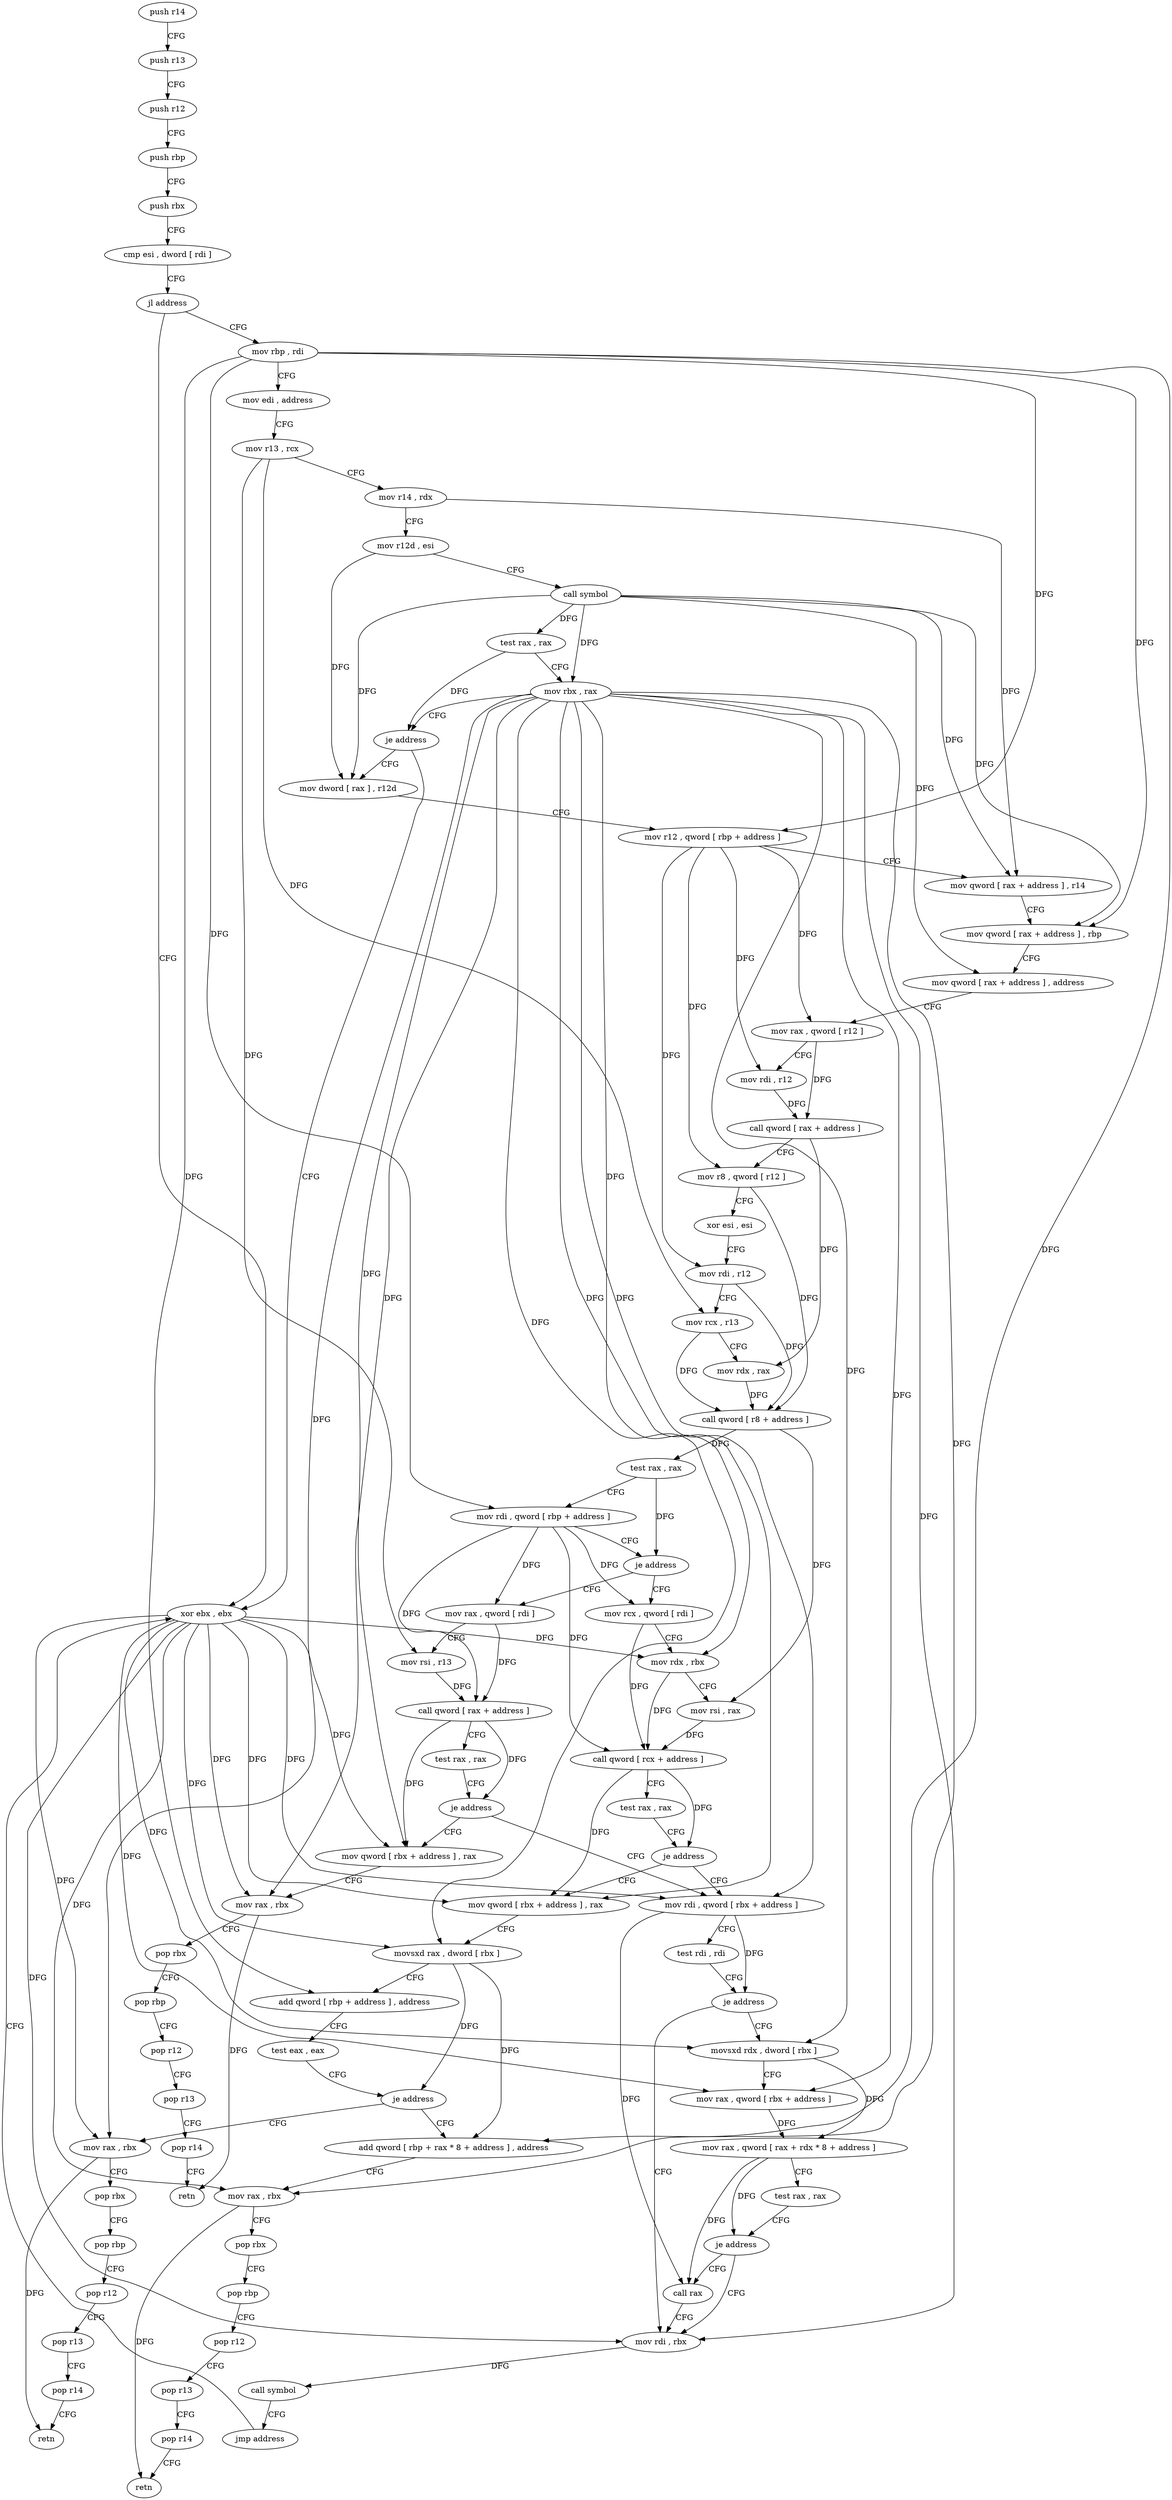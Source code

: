 digraph "func" {
"78720" [label = "push r14" ]
"78722" [label = "push r13" ]
"78724" [label = "push r12" ]
"78726" [label = "push rbp" ]
"78727" [label = "push rbx" ]
"78728" [label = "cmp esi , dword [ rdi ]" ]
"78730" [label = "jl address" ]
"78752" [label = "mov rbp , rdi" ]
"78732" [label = "xor ebx , ebx" ]
"78755" [label = "mov edi , address" ]
"78760" [label = "mov r13 , rcx" ]
"78763" [label = "mov r14 , rdx" ]
"78766" [label = "mov r12d , esi" ]
"78769" [label = "call symbol" ]
"78774" [label = "test rax , rax" ]
"78777" [label = "mov rbx , rax" ]
"78780" [label = "je address" ]
"78782" [label = "mov dword [ rax ] , r12d" ]
"78734" [label = "mov rax , rbx" ]
"78785" [label = "mov r12 , qword [ rbp + address ]" ]
"78792" [label = "mov qword [ rax + address ] , r14" ]
"78796" [label = "mov qword [ rax + address ] , rbp" ]
"78800" [label = "mov qword [ rax + address ] , address" ]
"78808" [label = "mov rax , qword [ r12 ]" ]
"78812" [label = "mov rdi , r12" ]
"78815" [label = "call qword [ rax + address ]" ]
"78818" [label = "mov r8 , qword [ r12 ]" ]
"78822" [label = "xor esi , esi" ]
"78824" [label = "mov rdi , r12" ]
"78827" [label = "mov rcx , r13" ]
"78830" [label = "mov rdx , rax" ]
"78833" [label = "call qword [ r8 + address ]" ]
"78837" [label = "test rax , rax" ]
"78840" [label = "mov rdi , qword [ rbp + address ]" ]
"78847" [label = "je address" ]
"78920" [label = "mov rax , qword [ rdi ]" ]
"78849" [label = "mov rcx , qword [ rdi ]" ]
"78923" [label = "mov rsi , r13" ]
"78926" [label = "call qword [ rax + address ]" ]
"78929" [label = "test rax , rax" ]
"78932" [label = "je address" ]
"78950" [label = "mov rdi , qword [ rbx + address ]" ]
"78934" [label = "mov qword [ rbx + address ] , rax" ]
"78852" [label = "mov rdx , rbx" ]
"78855" [label = "mov rsi , rax" ]
"78858" [label = "call qword [ rcx + address ]" ]
"78864" [label = "test rax , rax" ]
"78867" [label = "je address" ]
"78869" [label = "mov qword [ rbx + address ] , rax" ]
"78954" [label = "test rdi , rdi" ]
"78957" [label = "je address" ]
"78978" [label = "mov rdi , rbx" ]
"78959" [label = "movsxd rdx , dword [ rbx ]" ]
"78938" [label = "mov rax , rbx" ]
"78941" [label = "pop rbx" ]
"78942" [label = "pop rbp" ]
"78943" [label = "pop r12" ]
"78945" [label = "pop r13" ]
"78947" [label = "pop r14" ]
"78949" [label = "retn" ]
"78873" [label = "movsxd rax , dword [ rbx ]" ]
"78876" [label = "add qword [ rbp + address ] , address" ]
"78884" [label = "test eax , eax" ]
"78886" [label = "je address" ]
"78892" [label = "add qword [ rbp + rax * 8 + address ] , address" ]
"78981" [label = "call symbol" ]
"78986" [label = "jmp address" ]
"78962" [label = "mov rax , qword [ rbx + address ]" ]
"78966" [label = "mov rax , qword [ rax + rdx * 8 + address ]" ]
"78971" [label = "test rax , rax" ]
"78974" [label = "je address" ]
"78976" [label = "call rax" ]
"78737" [label = "pop rbx" ]
"78738" [label = "pop rbp" ]
"78739" [label = "pop r12" ]
"78741" [label = "pop r13" ]
"78743" [label = "pop r14" ]
"78745" [label = "retn" ]
"78901" [label = "mov rax , rbx" ]
"78904" [label = "pop rbx" ]
"78905" [label = "pop rbp" ]
"78906" [label = "pop r12" ]
"78908" [label = "pop r13" ]
"78910" [label = "pop r14" ]
"78912" [label = "retn" ]
"78720" -> "78722" [ label = "CFG" ]
"78722" -> "78724" [ label = "CFG" ]
"78724" -> "78726" [ label = "CFG" ]
"78726" -> "78727" [ label = "CFG" ]
"78727" -> "78728" [ label = "CFG" ]
"78728" -> "78730" [ label = "CFG" ]
"78730" -> "78752" [ label = "CFG" ]
"78730" -> "78732" [ label = "CFG" ]
"78752" -> "78755" [ label = "CFG" ]
"78752" -> "78785" [ label = "DFG" ]
"78752" -> "78796" [ label = "DFG" ]
"78752" -> "78840" [ label = "DFG" ]
"78752" -> "78876" [ label = "DFG" ]
"78752" -> "78892" [ label = "DFG" ]
"78732" -> "78734" [ label = "DFG" ]
"78732" -> "78852" [ label = "DFG" ]
"78732" -> "78950" [ label = "DFG" ]
"78732" -> "78934" [ label = "DFG" ]
"78732" -> "78938" [ label = "DFG" ]
"78732" -> "78869" [ label = "DFG" ]
"78732" -> "78873" [ label = "DFG" ]
"78732" -> "78978" [ label = "DFG" ]
"78732" -> "78959" [ label = "DFG" ]
"78732" -> "78962" [ label = "DFG" ]
"78732" -> "78901" [ label = "DFG" ]
"78755" -> "78760" [ label = "CFG" ]
"78760" -> "78763" [ label = "CFG" ]
"78760" -> "78827" [ label = "DFG" ]
"78760" -> "78923" [ label = "DFG" ]
"78763" -> "78766" [ label = "CFG" ]
"78763" -> "78792" [ label = "DFG" ]
"78766" -> "78769" [ label = "CFG" ]
"78766" -> "78782" [ label = "DFG" ]
"78769" -> "78774" [ label = "DFG" ]
"78769" -> "78777" [ label = "DFG" ]
"78769" -> "78782" [ label = "DFG" ]
"78769" -> "78792" [ label = "DFG" ]
"78769" -> "78796" [ label = "DFG" ]
"78769" -> "78800" [ label = "DFG" ]
"78774" -> "78777" [ label = "CFG" ]
"78774" -> "78780" [ label = "DFG" ]
"78777" -> "78780" [ label = "CFG" ]
"78777" -> "78734" [ label = "DFG" ]
"78777" -> "78852" [ label = "DFG" ]
"78777" -> "78950" [ label = "DFG" ]
"78777" -> "78934" [ label = "DFG" ]
"78777" -> "78938" [ label = "DFG" ]
"78777" -> "78869" [ label = "DFG" ]
"78777" -> "78873" [ label = "DFG" ]
"78777" -> "78978" [ label = "DFG" ]
"78777" -> "78959" [ label = "DFG" ]
"78777" -> "78962" [ label = "DFG" ]
"78777" -> "78901" [ label = "DFG" ]
"78780" -> "78732" [ label = "CFG" ]
"78780" -> "78782" [ label = "CFG" ]
"78782" -> "78785" [ label = "CFG" ]
"78734" -> "78737" [ label = "CFG" ]
"78734" -> "78745" [ label = "DFG" ]
"78785" -> "78792" [ label = "CFG" ]
"78785" -> "78808" [ label = "DFG" ]
"78785" -> "78812" [ label = "DFG" ]
"78785" -> "78818" [ label = "DFG" ]
"78785" -> "78824" [ label = "DFG" ]
"78792" -> "78796" [ label = "CFG" ]
"78796" -> "78800" [ label = "CFG" ]
"78800" -> "78808" [ label = "CFG" ]
"78808" -> "78812" [ label = "CFG" ]
"78808" -> "78815" [ label = "DFG" ]
"78812" -> "78815" [ label = "DFG" ]
"78815" -> "78818" [ label = "CFG" ]
"78815" -> "78830" [ label = "DFG" ]
"78818" -> "78822" [ label = "CFG" ]
"78818" -> "78833" [ label = "DFG" ]
"78822" -> "78824" [ label = "CFG" ]
"78824" -> "78827" [ label = "CFG" ]
"78824" -> "78833" [ label = "DFG" ]
"78827" -> "78830" [ label = "CFG" ]
"78827" -> "78833" [ label = "DFG" ]
"78830" -> "78833" [ label = "DFG" ]
"78833" -> "78837" [ label = "DFG" ]
"78833" -> "78855" [ label = "DFG" ]
"78837" -> "78840" [ label = "CFG" ]
"78837" -> "78847" [ label = "DFG" ]
"78840" -> "78847" [ label = "CFG" ]
"78840" -> "78920" [ label = "DFG" ]
"78840" -> "78926" [ label = "DFG" ]
"78840" -> "78849" [ label = "DFG" ]
"78840" -> "78858" [ label = "DFG" ]
"78847" -> "78920" [ label = "CFG" ]
"78847" -> "78849" [ label = "CFG" ]
"78920" -> "78923" [ label = "CFG" ]
"78920" -> "78926" [ label = "DFG" ]
"78849" -> "78852" [ label = "CFG" ]
"78849" -> "78858" [ label = "DFG" ]
"78923" -> "78926" [ label = "DFG" ]
"78926" -> "78929" [ label = "CFG" ]
"78926" -> "78932" [ label = "DFG" ]
"78926" -> "78934" [ label = "DFG" ]
"78929" -> "78932" [ label = "CFG" ]
"78932" -> "78950" [ label = "CFG" ]
"78932" -> "78934" [ label = "CFG" ]
"78950" -> "78954" [ label = "CFG" ]
"78950" -> "78957" [ label = "DFG" ]
"78950" -> "78976" [ label = "DFG" ]
"78934" -> "78938" [ label = "CFG" ]
"78852" -> "78855" [ label = "CFG" ]
"78852" -> "78858" [ label = "DFG" ]
"78855" -> "78858" [ label = "DFG" ]
"78858" -> "78864" [ label = "CFG" ]
"78858" -> "78867" [ label = "DFG" ]
"78858" -> "78869" [ label = "DFG" ]
"78864" -> "78867" [ label = "CFG" ]
"78867" -> "78950" [ label = "CFG" ]
"78867" -> "78869" [ label = "CFG" ]
"78869" -> "78873" [ label = "CFG" ]
"78954" -> "78957" [ label = "CFG" ]
"78957" -> "78978" [ label = "CFG" ]
"78957" -> "78959" [ label = "CFG" ]
"78978" -> "78981" [ label = "DFG" ]
"78959" -> "78962" [ label = "CFG" ]
"78959" -> "78966" [ label = "DFG" ]
"78938" -> "78941" [ label = "CFG" ]
"78938" -> "78949" [ label = "DFG" ]
"78941" -> "78942" [ label = "CFG" ]
"78942" -> "78943" [ label = "CFG" ]
"78943" -> "78945" [ label = "CFG" ]
"78945" -> "78947" [ label = "CFG" ]
"78947" -> "78949" [ label = "CFG" ]
"78873" -> "78876" [ label = "CFG" ]
"78873" -> "78886" [ label = "DFG" ]
"78873" -> "78892" [ label = "DFG" ]
"78876" -> "78884" [ label = "CFG" ]
"78884" -> "78886" [ label = "CFG" ]
"78886" -> "78734" [ label = "CFG" ]
"78886" -> "78892" [ label = "CFG" ]
"78892" -> "78901" [ label = "CFG" ]
"78981" -> "78986" [ label = "CFG" ]
"78986" -> "78732" [ label = "CFG" ]
"78962" -> "78966" [ label = "DFG" ]
"78966" -> "78971" [ label = "CFG" ]
"78966" -> "78974" [ label = "DFG" ]
"78966" -> "78976" [ label = "DFG" ]
"78971" -> "78974" [ label = "CFG" ]
"78974" -> "78978" [ label = "CFG" ]
"78974" -> "78976" [ label = "CFG" ]
"78976" -> "78978" [ label = "CFG" ]
"78737" -> "78738" [ label = "CFG" ]
"78738" -> "78739" [ label = "CFG" ]
"78739" -> "78741" [ label = "CFG" ]
"78741" -> "78743" [ label = "CFG" ]
"78743" -> "78745" [ label = "CFG" ]
"78901" -> "78904" [ label = "CFG" ]
"78901" -> "78912" [ label = "DFG" ]
"78904" -> "78905" [ label = "CFG" ]
"78905" -> "78906" [ label = "CFG" ]
"78906" -> "78908" [ label = "CFG" ]
"78908" -> "78910" [ label = "CFG" ]
"78910" -> "78912" [ label = "CFG" ]
}
